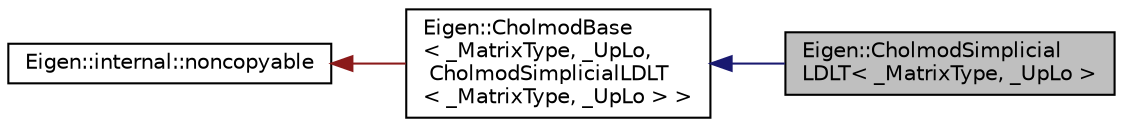 digraph "Eigen::CholmodSimplicialLDLT&lt; _MatrixType, _UpLo &gt;"
{
  edge [fontname="Helvetica",fontsize="10",labelfontname="Helvetica",labelfontsize="10"];
  node [fontname="Helvetica",fontsize="10",shape=record];
  rankdir="LR";
  Node1 [label="Eigen::CholmodSimplicial\lLDLT\< _MatrixType, _UpLo \>",height=0.2,width=0.4,color="black", fillcolor="grey75", style="filled" fontcolor="black"];
  Node2 -> Node1 [dir="back",color="midnightblue",fontsize="10",style="solid",fontname="Helvetica"];
  Node2 [label="Eigen::CholmodBase\l\< _MatrixType, _UpLo,\l CholmodSimplicialLDLT\l\< _MatrixType, _UpLo \> \>",height=0.2,width=0.4,color="black", fillcolor="white", style="filled",URL="$classEigen_1_1CholmodBase.html"];
  Node3 -> Node2 [dir="back",color="firebrick4",fontsize="10",style="solid",fontname="Helvetica"];
  Node3 [label="Eigen::internal::noncopyable",height=0.2,width=0.4,color="black", fillcolor="white", style="filled",URL="$classEigen_1_1internal_1_1noncopyable.html"];
}
